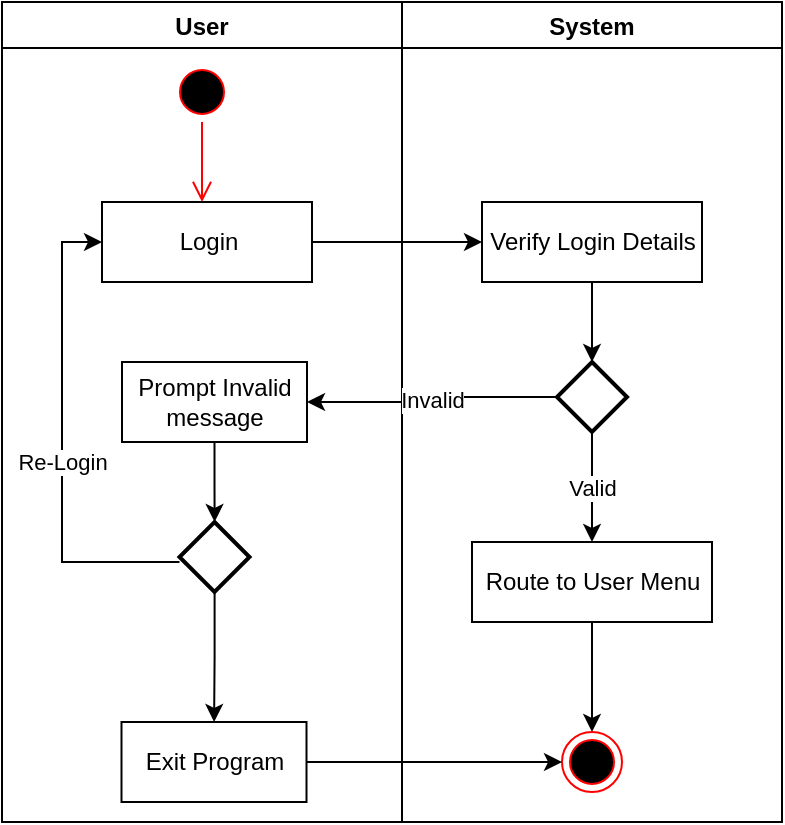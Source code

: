 <mxfile version="20.0.4" type="device" pages="5"><diagram name="Login Activity" id="74e2e168-ea6b-b213-b513-2b3c1d86103e"><mxGraphModel dx="1422" dy="762" grid="1" gridSize="10" guides="1" tooltips="1" connect="1" arrows="1" fold="1" page="1" pageScale="1" pageWidth="1100" pageHeight="850" background="none" math="0" shadow="0"><root><mxCell id="0"/><mxCell id="1" parent="0"/><mxCell id="GRaY6HUBMxZe_sRIHtCt-1" value="User" style="swimlane;" parent="1" vertex="1"><mxGeometry x="280" y="60" width="200" height="410" as="geometry"/></mxCell><mxCell id="GRaY6HUBMxZe_sRIHtCt-3" value="" style="ellipse;html=1;shape=startState;fillColor=#000000;strokeColor=#ff0000;" parent="GRaY6HUBMxZe_sRIHtCt-1" vertex="1"><mxGeometry x="85" y="30" width="30" height="30" as="geometry"/></mxCell><mxCell id="GRaY6HUBMxZe_sRIHtCt-4" value="" style="edgeStyle=orthogonalEdgeStyle;html=1;verticalAlign=bottom;endArrow=open;endSize=8;strokeColor=#ff0000;rounded=0;" parent="GRaY6HUBMxZe_sRIHtCt-1" source="GRaY6HUBMxZe_sRIHtCt-3" edge="1"><mxGeometry relative="1" as="geometry"><mxPoint x="100" y="100" as="targetPoint"/></mxGeometry></mxCell><mxCell id="GRaY6HUBMxZe_sRIHtCt-5" value="Login" style="html=1;" parent="GRaY6HUBMxZe_sRIHtCt-1" vertex="1"><mxGeometry x="50" y="100" width="105" height="40" as="geometry"/></mxCell><mxCell id="GE6D5xIwIgzrpZXQ7fF_-1" style="edgeStyle=orthogonalEdgeStyle;rounded=0;orthogonalLoop=1;jettySize=auto;html=1;" parent="GRaY6HUBMxZe_sRIHtCt-1" source="GRaY6HUBMxZe_sRIHtCt-12" target="GRaY6HUBMxZe_sRIHtCt-14" edge="1"><mxGeometry relative="1" as="geometry"/></mxCell><mxCell id="GRaY6HUBMxZe_sRIHtCt-12" value="Prompt Invalid &lt;br&gt;message" style="html=1;" parent="GRaY6HUBMxZe_sRIHtCt-1" vertex="1"><mxGeometry x="60" y="180" width="92.5" height="40" as="geometry"/></mxCell><mxCell id="GRaY6HUBMxZe_sRIHtCt-15" style="edgeStyle=orthogonalEdgeStyle;rounded=0;orthogonalLoop=1;jettySize=auto;html=1;entryX=0;entryY=0.5;entryDx=0;entryDy=0;" parent="GRaY6HUBMxZe_sRIHtCt-1" source="GRaY6HUBMxZe_sRIHtCt-14" target="GRaY6HUBMxZe_sRIHtCt-5" edge="1"><mxGeometry relative="1" as="geometry"><Array as="points"><mxPoint x="30" y="280"/><mxPoint x="30" y="120"/></Array></mxGeometry></mxCell><mxCell id="GRaY6HUBMxZe_sRIHtCt-16" value="Re-Login" style="edgeLabel;html=1;align=center;verticalAlign=middle;resizable=0;points=[];" parent="GRaY6HUBMxZe_sRIHtCt-15" vertex="1" connectable="0"><mxGeometry x="-0.087" relative="1" as="geometry"><mxPoint as="offset"/></mxGeometry></mxCell><mxCell id="GE6D5xIwIgzrpZXQ7fF_-4" value="" style="edgeStyle=orthogonalEdgeStyle;rounded=0;orthogonalLoop=1;jettySize=auto;html=1;" parent="GRaY6HUBMxZe_sRIHtCt-1" source="GRaY6HUBMxZe_sRIHtCt-14" target="GRaY6HUBMxZe_sRIHtCt-20" edge="1"><mxGeometry relative="1" as="geometry"/></mxCell><mxCell id="GRaY6HUBMxZe_sRIHtCt-14" value="" style="strokeWidth=2;html=1;shape=mxgraph.flowchart.decision;whiteSpace=wrap;" parent="GRaY6HUBMxZe_sRIHtCt-1" vertex="1"><mxGeometry x="88.75" y="260" width="35" height="35" as="geometry"/></mxCell><mxCell id="GRaY6HUBMxZe_sRIHtCt-20" value="Exit Program" style="html=1;" parent="GRaY6HUBMxZe_sRIHtCt-1" vertex="1"><mxGeometry x="59.75" y="360" width="92.5" height="40" as="geometry"/></mxCell><mxCell id="GRaY6HUBMxZe_sRIHtCt-2" value="System" style="swimlane;" parent="1" vertex="1"><mxGeometry x="480" y="60" width="190" height="410" as="geometry"/></mxCell><mxCell id="GRaY6HUBMxZe_sRIHtCt-10" value="" style="edgeStyle=orthogonalEdgeStyle;rounded=0;orthogonalLoop=1;jettySize=auto;html=1;" parent="GRaY6HUBMxZe_sRIHtCt-2" source="GRaY6HUBMxZe_sRIHtCt-6" target="GRaY6HUBMxZe_sRIHtCt-9" edge="1"><mxGeometry relative="1" as="geometry"/></mxCell><mxCell id="GRaY6HUBMxZe_sRIHtCt-6" value="Verify Login Details" style="html=1;" parent="GRaY6HUBMxZe_sRIHtCt-2" vertex="1"><mxGeometry x="40" y="100" width="110" height="40" as="geometry"/></mxCell><mxCell id="GRaY6HUBMxZe_sRIHtCt-18" style="edgeStyle=orthogonalEdgeStyle;rounded=0;orthogonalLoop=1;jettySize=auto;html=1;" parent="GRaY6HUBMxZe_sRIHtCt-2" source="GRaY6HUBMxZe_sRIHtCt-8" target="GRaY6HUBMxZe_sRIHtCt-17" edge="1"><mxGeometry relative="1" as="geometry"/></mxCell><mxCell id="GRaY6HUBMxZe_sRIHtCt-8" value="Route to User Menu" style="html=1;" parent="GRaY6HUBMxZe_sRIHtCt-2" vertex="1"><mxGeometry x="35" y="270" width="120" height="40" as="geometry"/></mxCell><mxCell id="GRaY6HUBMxZe_sRIHtCt-11" value="Valid" style="edgeStyle=orthogonalEdgeStyle;rounded=0;orthogonalLoop=1;jettySize=auto;html=1;" parent="GRaY6HUBMxZe_sRIHtCt-2" source="GRaY6HUBMxZe_sRIHtCt-9" target="GRaY6HUBMxZe_sRIHtCt-8" edge="1"><mxGeometry relative="1" as="geometry"/></mxCell><mxCell id="GRaY6HUBMxZe_sRIHtCt-9" value="" style="strokeWidth=2;html=1;shape=mxgraph.flowchart.decision;whiteSpace=wrap;" parent="GRaY6HUBMxZe_sRIHtCt-2" vertex="1"><mxGeometry x="77.5" y="180" width="35" height="35" as="geometry"/></mxCell><mxCell id="GRaY6HUBMxZe_sRIHtCt-17" value="" style="ellipse;html=1;shape=endState;fillColor=#000000;strokeColor=#ff0000;" parent="GRaY6HUBMxZe_sRIHtCt-2" vertex="1"><mxGeometry x="80" y="365" width="30" height="30" as="geometry"/></mxCell><mxCell id="GRaY6HUBMxZe_sRIHtCt-7" style="edgeStyle=orthogonalEdgeStyle;rounded=0;orthogonalLoop=1;jettySize=auto;html=1;" parent="1" source="GRaY6HUBMxZe_sRIHtCt-5" target="GRaY6HUBMxZe_sRIHtCt-6" edge="1"><mxGeometry relative="1" as="geometry"/></mxCell><mxCell id="GRaY6HUBMxZe_sRIHtCt-13" value="Invalid" style="edgeStyle=orthogonalEdgeStyle;rounded=0;orthogonalLoop=1;jettySize=auto;html=1;entryX=1;entryY=0.5;entryDx=0;entryDy=0;" parent="1" source="GRaY6HUBMxZe_sRIHtCt-9" target="GRaY6HUBMxZe_sRIHtCt-12" edge="1"><mxGeometry relative="1" as="geometry"/></mxCell><mxCell id="GRaY6HUBMxZe_sRIHtCt-23" style="edgeStyle=orthogonalEdgeStyle;rounded=0;orthogonalLoop=1;jettySize=auto;html=1;" parent="1" source="GRaY6HUBMxZe_sRIHtCt-20" target="GRaY6HUBMxZe_sRIHtCt-17" edge="1"><mxGeometry relative="1" as="geometry"/></mxCell></root></mxGraphModel></diagram><diagram id="-DDZuRWWmtUjkzc4xVcR" name="Admin Activity"><mxGraphModel dx="1185" dy="635" grid="1" gridSize="10" guides="1" tooltips="1" connect="1" arrows="1" fold="1" page="1" pageScale="1" pageWidth="850" pageHeight="1100" math="0" shadow="0"><root><mxCell id="0"/><mxCell id="1" parent="0"/><mxCell id="B0sYA0jSsyzNa6vx2YsB-1" value="Admin" style="swimlane;" parent="1" vertex="1"><mxGeometry x="460" y="50" width="200" height="440" as="geometry"/></mxCell><mxCell id="B0sYA0jSsyzNa6vx2YsB-2" value="" style="ellipse;html=1;shape=startState;fillColor=#000000;strokeColor=#ff0000;" parent="B0sYA0jSsyzNa6vx2YsB-1" vertex="1"><mxGeometry x="85" y="30" width="30" height="30" as="geometry"/></mxCell><mxCell id="B0sYA0jSsyzNa6vx2YsB-3" value="" style="edgeStyle=orthogonalEdgeStyle;html=1;verticalAlign=bottom;endArrow=open;endSize=8;strokeColor=#ff0000;rounded=0;" parent="B0sYA0jSsyzNa6vx2YsB-1" source="B0sYA0jSsyzNa6vx2YsB-2" edge="1"><mxGeometry relative="1" as="geometry"><mxPoint x="100" y="100" as="targetPoint"/></mxGeometry></mxCell><mxCell id="B0sYA0jSsyzNa6vx2YsB-4" value="Delete User" style="html=1;" parent="B0sYA0jSsyzNa6vx2YsB-1" vertex="1"><mxGeometry x="50" y="100" width="105" height="40" as="geometry"/></mxCell><mxCell id="B0sYA0jSsyzNa6vx2YsB-6" value="Prompt Invalid &lt;br&gt;message" style="html=1;" parent="B0sYA0jSsyzNa6vx2YsB-1" vertex="1"><mxGeometry x="60" y="180" width="92.5" height="40" as="geometry"/></mxCell><mxCell id="Rpiw3LUZCjTvWMBrHKn6-1" value="Admin" style="swimlane;" parent="1" vertex="1"><mxGeometry x="50" y="50" width="200" height="410" as="geometry"/></mxCell><mxCell id="Rpiw3LUZCjTvWMBrHKn6-2" value="" style="ellipse;html=1;shape=startState;fillColor=#000000;strokeColor=#ff0000;" parent="Rpiw3LUZCjTvWMBrHKn6-1" vertex="1"><mxGeometry x="85" y="30" width="30" height="30" as="geometry"/></mxCell><mxCell id="Rpiw3LUZCjTvWMBrHKn6-3" value="" style="edgeStyle=orthogonalEdgeStyle;html=1;verticalAlign=bottom;endArrow=open;endSize=8;strokeColor=#ff0000;rounded=0;" parent="Rpiw3LUZCjTvWMBrHKn6-1" source="Rpiw3LUZCjTvWMBrHKn6-2" edge="1"><mxGeometry relative="1" as="geometry"><mxPoint x="100" y="100" as="targetPoint"/></mxGeometry></mxCell><mxCell id="Rpiw3LUZCjTvWMBrHKn6-4" value="Add User" style="html=1;" parent="Rpiw3LUZCjTvWMBrHKn6-1" vertex="1"><mxGeometry x="50" y="100" width="105" height="40" as="geometry"/></mxCell><mxCell id="HcX9p2BVGJCHBIBwJbbI-1" style="edgeStyle=orthogonalEdgeStyle;rounded=0;orthogonalLoop=1;jettySize=auto;html=1;entryX=0.5;entryY=0;entryDx=0;entryDy=0;" parent="Rpiw3LUZCjTvWMBrHKn6-1" source="Rpiw3LUZCjTvWMBrHKn6-5" target="Rpiw3LUZCjTvWMBrHKn6-11" edge="1"><mxGeometry relative="1" as="geometry"/></mxCell><mxCell id="Rpiw3LUZCjTvWMBrHKn6-5" value="Prompt Invalid &lt;br&gt;message" style="html=1;" parent="Rpiw3LUZCjTvWMBrHKn6-1" vertex="1"><mxGeometry x="60" y="180" width="92.5" height="40" as="geometry"/></mxCell><mxCell id="B0sYA0jSsyzNa6vx2YsB-64" value="" style="edgeStyle=orthogonalEdgeStyle;rounded=0;orthogonalLoop=1;jettySize=auto;html=1;" parent="Rpiw3LUZCjTvWMBrHKn6-1" source="Rpiw3LUZCjTvWMBrHKn6-11" target="Rpiw3LUZCjTvWMBrHKn6-19" edge="1"><mxGeometry relative="1" as="geometry"/></mxCell><mxCell id="Rpiw3LUZCjTvWMBrHKn6-11" value="Return menu" style="html=1;" parent="Rpiw3LUZCjTvWMBrHKn6-1" vertex="1"><mxGeometry x="60" y="280" width="92.5" height="40" as="geometry"/></mxCell><mxCell id="Rpiw3LUZCjTvWMBrHKn6-19" value="" style="ellipse;html=1;shape=endState;fillColor=#000000;strokeColor=#ff0000;" parent="Rpiw3LUZCjTvWMBrHKn6-1" vertex="1"><mxGeometry x="91.25" y="365" width="30" height="30" as="geometry"/></mxCell><mxCell id="Rpiw3LUZCjTvWMBrHKn6-12" value="System" style="swimlane;" parent="1" vertex="1"><mxGeometry x="250" y="50" width="190" height="410" as="geometry"/></mxCell><mxCell id="Rpiw3LUZCjTvWMBrHKn6-13" value="" style="edgeStyle=orthogonalEdgeStyle;rounded=0;orthogonalLoop=1;jettySize=auto;html=1;" parent="Rpiw3LUZCjTvWMBrHKn6-12" source="Rpiw3LUZCjTvWMBrHKn6-14" target="Rpiw3LUZCjTvWMBrHKn6-18" edge="1"><mxGeometry relative="1" as="geometry"/></mxCell><mxCell id="Rpiw3LUZCjTvWMBrHKn6-14" value="Verify User Details" style="html=1;" parent="Rpiw3LUZCjTvWMBrHKn6-12" vertex="1"><mxGeometry x="40" y="100" width="110" height="40" as="geometry"/></mxCell><mxCell id="Rpiw3LUZCjTvWMBrHKn6-16" value="Create New User" style="html=1;" parent="Rpiw3LUZCjTvWMBrHKn6-12" vertex="1"><mxGeometry x="35" y="270" width="120" height="40" as="geometry"/></mxCell><mxCell id="Rpiw3LUZCjTvWMBrHKn6-17" value="Valid" style="edgeStyle=orthogonalEdgeStyle;rounded=0;orthogonalLoop=1;jettySize=auto;html=1;" parent="Rpiw3LUZCjTvWMBrHKn6-12" source="Rpiw3LUZCjTvWMBrHKn6-18" target="Rpiw3LUZCjTvWMBrHKn6-16" edge="1"><mxGeometry relative="1" as="geometry"/></mxCell><mxCell id="Rpiw3LUZCjTvWMBrHKn6-18" value="" style="strokeWidth=2;html=1;shape=mxgraph.flowchart.decision;whiteSpace=wrap;" parent="Rpiw3LUZCjTvWMBrHKn6-12" vertex="1"><mxGeometry x="77.5" y="180" width="35" height="35" as="geometry"/></mxCell><mxCell id="Rpiw3LUZCjTvWMBrHKn6-20" style="edgeStyle=orthogonalEdgeStyle;rounded=0;orthogonalLoop=1;jettySize=auto;html=1;" parent="1" source="Rpiw3LUZCjTvWMBrHKn6-4" target="Rpiw3LUZCjTvWMBrHKn6-14" edge="1"><mxGeometry relative="1" as="geometry"/></mxCell><mxCell id="Rpiw3LUZCjTvWMBrHKn6-21" value="Invalid" style="edgeStyle=orthogonalEdgeStyle;rounded=0;orthogonalLoop=1;jettySize=auto;html=1;entryX=1;entryY=0.5;entryDx=0;entryDy=0;" parent="1" source="Rpiw3LUZCjTvWMBrHKn6-18" target="Rpiw3LUZCjTvWMBrHKn6-5" edge="1"><mxGeometry relative="1" as="geometry"/></mxCell><mxCell id="B0sYA0jSsyzNa6vx2YsB-8" value="System" style="swimlane;" parent="1" vertex="1"><mxGeometry x="660" y="50" width="190" height="440" as="geometry"/></mxCell><mxCell id="B0sYA0jSsyzNa6vx2YsB-9" value="" style="edgeStyle=orthogonalEdgeStyle;rounded=0;orthogonalLoop=1;jettySize=auto;html=1;" parent="B0sYA0jSsyzNa6vx2YsB-8" source="B0sYA0jSsyzNa6vx2YsB-10" target="B0sYA0jSsyzNa6vx2YsB-14" edge="1"><mxGeometry relative="1" as="geometry"/></mxCell><mxCell id="B0sYA0jSsyzNa6vx2YsB-10" value="Verify User Details" style="html=1;" parent="B0sYA0jSsyzNa6vx2YsB-8" vertex="1"><mxGeometry x="40" y="100" width="110" height="40" as="geometry"/></mxCell><mxCell id="qwSRUu4N8OO92xxvt_wA-6" style="edgeStyle=orthogonalEdgeStyle;rounded=0;orthogonalLoop=1;jettySize=auto;html=1;entryX=0.5;entryY=0;entryDx=0;entryDy=0;" edge="1" parent="B0sYA0jSsyzNa6vx2YsB-8" source="B0sYA0jSsyzNa6vx2YsB-12" target="B0sYA0jSsyzNa6vx2YsB-7"><mxGeometry relative="1" as="geometry"/></mxCell><mxCell id="B0sYA0jSsyzNa6vx2YsB-12" value="Delete User" style="html=1;" parent="B0sYA0jSsyzNa6vx2YsB-8" vertex="1"><mxGeometry x="35" y="270" width="120" height="40" as="geometry"/></mxCell><mxCell id="B0sYA0jSsyzNa6vx2YsB-13" value="Valid" style="edgeStyle=orthogonalEdgeStyle;rounded=0;orthogonalLoop=1;jettySize=auto;html=1;" parent="B0sYA0jSsyzNa6vx2YsB-8" source="B0sYA0jSsyzNa6vx2YsB-14" target="B0sYA0jSsyzNa6vx2YsB-12" edge="1"><mxGeometry relative="1" as="geometry"/></mxCell><mxCell id="B0sYA0jSsyzNa6vx2YsB-14" value="" style="strokeWidth=2;html=1;shape=mxgraph.flowchart.decision;whiteSpace=wrap;" parent="B0sYA0jSsyzNa6vx2YsB-8" vertex="1"><mxGeometry x="77.5" y="180" width="35" height="35" as="geometry"/></mxCell><mxCell id="B0sYA0jSsyzNa6vx2YsB-7" value="Return menu" style="html=1;" parent="B0sYA0jSsyzNa6vx2YsB-8" vertex="1"><mxGeometry x="49.25" y="339" width="92.5" height="40" as="geometry"/></mxCell><mxCell id="B0sYA0jSsyzNa6vx2YsB-15" value="" style="ellipse;html=1;shape=endState;fillColor=#000000;strokeColor=#ff0000;" parent="B0sYA0jSsyzNa6vx2YsB-8" vertex="1"><mxGeometry x="80.5" y="403" width="30" height="30" as="geometry"/></mxCell><mxCell id="qwSRUu4N8OO92xxvt_wA-2" value="" style="edgeStyle=orthogonalEdgeStyle;rounded=0;orthogonalLoop=1;jettySize=auto;html=1;" edge="1" parent="B0sYA0jSsyzNa6vx2YsB-8" source="B0sYA0jSsyzNa6vx2YsB-7" target="B0sYA0jSsyzNa6vx2YsB-15"><mxGeometry relative="1" as="geometry"/></mxCell><mxCell id="B0sYA0jSsyzNa6vx2YsB-16" style="edgeStyle=orthogonalEdgeStyle;rounded=0;orthogonalLoop=1;jettySize=auto;html=1;" parent="1" source="B0sYA0jSsyzNa6vx2YsB-4" target="B0sYA0jSsyzNa6vx2YsB-10" edge="1"><mxGeometry relative="1" as="geometry"/></mxCell><mxCell id="B0sYA0jSsyzNa6vx2YsB-17" value="Invalid" style="edgeStyle=orthogonalEdgeStyle;rounded=0;orthogonalLoop=1;jettySize=auto;html=1;entryX=1;entryY=0.5;entryDx=0;entryDy=0;" parent="1" source="B0sYA0jSsyzNa6vx2YsB-14" target="B0sYA0jSsyzNa6vx2YsB-6" edge="1"><mxGeometry relative="1" as="geometry"/></mxCell><mxCell id="B0sYA0jSsyzNa6vx2YsB-19" value="Admin" style="swimlane;" parent="1" vertex="1"><mxGeometry x="50" y="527" width="200" height="320" as="geometry"/></mxCell><mxCell id="B0sYA0jSsyzNa6vx2YsB-20" value="" style="ellipse;html=1;shape=startState;fillColor=#000000;strokeColor=#ff0000;" parent="B0sYA0jSsyzNa6vx2YsB-19" vertex="1"><mxGeometry x="85" y="30" width="30" height="30" as="geometry"/></mxCell><mxCell id="B0sYA0jSsyzNa6vx2YsB-21" value="" style="edgeStyle=orthogonalEdgeStyle;html=1;verticalAlign=bottom;endArrow=open;endSize=8;strokeColor=#ff0000;rounded=0;" parent="B0sYA0jSsyzNa6vx2YsB-19" source="B0sYA0jSsyzNa6vx2YsB-20" edge="1"><mxGeometry relative="1" as="geometry"><mxPoint x="100" y="100" as="targetPoint"/></mxGeometry></mxCell><mxCell id="B0sYA0jSsyzNa6vx2YsB-22" value="View User" style="html=1;" parent="B0sYA0jSsyzNa6vx2YsB-19" vertex="1"><mxGeometry x="50" y="100" width="105" height="40" as="geometry"/></mxCell><mxCell id="B0sYA0jSsyzNa6vx2YsB-25" value="Return menu" style="html=1;" parent="B0sYA0jSsyzNa6vx2YsB-19" vertex="1"><mxGeometry x="56.25" y="180" width="92.5" height="40" as="geometry"/></mxCell><mxCell id="B0sYA0jSsyzNa6vx2YsB-33" value="" style="ellipse;html=1;shape=endState;fillColor=#000000;strokeColor=#ff0000;" parent="B0sYA0jSsyzNa6vx2YsB-19" vertex="1"><mxGeometry x="85" y="280" width="30" height="30" as="geometry"/></mxCell><mxCell id="B0sYA0jSsyzNa6vx2YsB-36" style="edgeStyle=orthogonalEdgeStyle;rounded=0;orthogonalLoop=1;jettySize=auto;html=1;" parent="B0sYA0jSsyzNa6vx2YsB-19" source="B0sYA0jSsyzNa6vx2YsB-25" target="B0sYA0jSsyzNa6vx2YsB-33" edge="1"><mxGeometry relative="1" as="geometry"><Array as="points"><mxPoint x="103" y="280"/><mxPoint x="103" y="280"/></Array></mxGeometry></mxCell><mxCell id="B0sYA0jSsyzNa6vx2YsB-26" value="System" style="swimlane;" parent="1" vertex="1"><mxGeometry x="250" y="527" width="190" height="320" as="geometry"/></mxCell><mxCell id="B0sYA0jSsyzNa6vx2YsB-28" value="Show All&lt;br&gt;User Data" style="html=1;" parent="B0sYA0jSsyzNa6vx2YsB-26" vertex="1"><mxGeometry x="40" y="100" width="110" height="40" as="geometry"/></mxCell><mxCell id="B0sYA0jSsyzNa6vx2YsB-34" style="edgeStyle=orthogonalEdgeStyle;rounded=0;orthogonalLoop=1;jettySize=auto;html=1;" parent="1" source="B0sYA0jSsyzNa6vx2YsB-22" target="B0sYA0jSsyzNa6vx2YsB-28" edge="1"><mxGeometry relative="1" as="geometry"/></mxCell><mxCell id="B0sYA0jSsyzNa6vx2YsB-38" style="edgeStyle=orthogonalEdgeStyle;rounded=0;orthogonalLoop=1;jettySize=auto;html=1;entryX=1;entryY=0.5;entryDx=0;entryDy=0;" parent="1" source="B0sYA0jSsyzNa6vx2YsB-28" edge="1"><mxGeometry relative="1" as="geometry"><mxPoint x="202.5" y="727" as="targetPoint"/><Array as="points"><mxPoint x="340" y="727"/></Array></mxGeometry></mxCell><mxCell id="B0sYA0jSsyzNa6vx2YsB-39" value="Admin" style="swimlane;" parent="1" vertex="1"><mxGeometry x="460" y="527" width="200" height="410" as="geometry"/></mxCell><mxCell id="B0sYA0jSsyzNa6vx2YsB-40" value="" style="ellipse;html=1;shape=startState;fillColor=#000000;strokeColor=#ff0000;" parent="B0sYA0jSsyzNa6vx2YsB-39" vertex="1"><mxGeometry x="85" y="30" width="30" height="30" as="geometry"/></mxCell><mxCell id="B0sYA0jSsyzNa6vx2YsB-41" value="" style="edgeStyle=orthogonalEdgeStyle;html=1;verticalAlign=bottom;endArrow=open;endSize=8;strokeColor=#ff0000;rounded=0;" parent="B0sYA0jSsyzNa6vx2YsB-39" source="B0sYA0jSsyzNa6vx2YsB-40" edge="1"><mxGeometry relative="1" as="geometry"><mxPoint x="100" y="100" as="targetPoint"/></mxGeometry></mxCell><mxCell id="B0sYA0jSsyzNa6vx2YsB-42" value="Search User" style="html=1;" parent="B0sYA0jSsyzNa6vx2YsB-39" vertex="1"><mxGeometry x="50" y="100" width="105" height="40" as="geometry"/></mxCell><mxCell id="B0sYA0jSsyzNa6vx2YsB-43" style="edgeStyle=orthogonalEdgeStyle;rounded=0;orthogonalLoop=1;jettySize=auto;html=1;entryX=0.5;entryY=0;entryDx=0;entryDy=0;" parent="B0sYA0jSsyzNa6vx2YsB-39" source="B0sYA0jSsyzNa6vx2YsB-44" target="B0sYA0jSsyzNa6vx2YsB-45" edge="1"><mxGeometry relative="1" as="geometry"/></mxCell><mxCell id="B0sYA0jSsyzNa6vx2YsB-44" value="Prompt Invalid &lt;br&gt;message" style="html=1;" parent="B0sYA0jSsyzNa6vx2YsB-39" vertex="1"><mxGeometry x="60" y="180" width="92.5" height="40" as="geometry"/></mxCell><mxCell id="B0sYA0jSsyzNa6vx2YsB-58" style="edgeStyle=orthogonalEdgeStyle;rounded=0;orthogonalLoop=1;jettySize=auto;html=1;" parent="B0sYA0jSsyzNa6vx2YsB-39" source="B0sYA0jSsyzNa6vx2YsB-45" target="B0sYA0jSsyzNa6vx2YsB-53" edge="1"><mxGeometry relative="1" as="geometry"/></mxCell><mxCell id="B0sYA0jSsyzNa6vx2YsB-45" value="Return menu" style="html=1;" parent="B0sYA0jSsyzNa6vx2YsB-39" vertex="1"><mxGeometry x="60" y="280" width="92.5" height="40" as="geometry"/></mxCell><mxCell id="B0sYA0jSsyzNa6vx2YsB-53" value="" style="ellipse;html=1;shape=endState;fillColor=#000000;strokeColor=#ff0000;" parent="B0sYA0jSsyzNa6vx2YsB-39" vertex="1"><mxGeometry x="91.25" y="365" width="30" height="30" as="geometry"/></mxCell><mxCell id="B0sYA0jSsyzNa6vx2YsB-46" value="System" style="swimlane;" parent="1" vertex="1"><mxGeometry x="660" y="527" width="190" height="410" as="geometry"/></mxCell><mxCell id="B0sYA0jSsyzNa6vx2YsB-47" value="" style="edgeStyle=orthogonalEdgeStyle;rounded=0;orthogonalLoop=1;jettySize=auto;html=1;" parent="B0sYA0jSsyzNa6vx2YsB-46" source="B0sYA0jSsyzNa6vx2YsB-48" target="B0sYA0jSsyzNa6vx2YsB-52" edge="1"><mxGeometry relative="1" as="geometry"/></mxCell><mxCell id="B0sYA0jSsyzNa6vx2YsB-48" value="Verify User Details" style="html=1;" parent="B0sYA0jSsyzNa6vx2YsB-46" vertex="1"><mxGeometry x="40" y="100" width="110" height="40" as="geometry"/></mxCell><mxCell id="B0sYA0jSsyzNa6vx2YsB-50" value="Show User Data" style="html=1;" parent="B0sYA0jSsyzNa6vx2YsB-46" vertex="1"><mxGeometry x="35" y="279" width="120" height="40" as="geometry"/></mxCell><mxCell id="B0sYA0jSsyzNa6vx2YsB-51" value="Valid" style="edgeStyle=orthogonalEdgeStyle;rounded=0;orthogonalLoop=1;jettySize=auto;html=1;" parent="B0sYA0jSsyzNa6vx2YsB-46" source="B0sYA0jSsyzNa6vx2YsB-52" target="B0sYA0jSsyzNa6vx2YsB-50" edge="1"><mxGeometry relative="1" as="geometry"/></mxCell><mxCell id="B0sYA0jSsyzNa6vx2YsB-52" value="" style="strokeWidth=2;html=1;shape=mxgraph.flowchart.decision;whiteSpace=wrap;" parent="B0sYA0jSsyzNa6vx2YsB-46" vertex="1"><mxGeometry x="77.5" y="180" width="35" height="35" as="geometry"/></mxCell><mxCell id="B0sYA0jSsyzNa6vx2YsB-54" style="edgeStyle=orthogonalEdgeStyle;rounded=0;orthogonalLoop=1;jettySize=auto;html=1;" parent="1" source="B0sYA0jSsyzNa6vx2YsB-42" target="B0sYA0jSsyzNa6vx2YsB-48" edge="1"><mxGeometry relative="1" as="geometry"/></mxCell><mxCell id="B0sYA0jSsyzNa6vx2YsB-55" value="Invalid" style="edgeStyle=orthogonalEdgeStyle;rounded=0;orthogonalLoop=1;jettySize=auto;html=1;entryX=1;entryY=0.5;entryDx=0;entryDy=0;" parent="1" source="B0sYA0jSsyzNa6vx2YsB-52" target="B0sYA0jSsyzNa6vx2YsB-44" edge="1"><mxGeometry relative="1" as="geometry"/></mxCell><mxCell id="B0sYA0jSsyzNa6vx2YsB-57" style="edgeStyle=orthogonalEdgeStyle;rounded=0;orthogonalLoop=1;jettySize=auto;html=1;entryX=1;entryY=0.5;entryDx=0;entryDy=0;" parent="1" source="B0sYA0jSsyzNa6vx2YsB-50" target="B0sYA0jSsyzNa6vx2YsB-45" edge="1"><mxGeometry relative="1" as="geometry"/></mxCell><mxCell id="B0sYA0jSsyzNa6vx2YsB-63" value="" style="edgeStyle=orthogonalEdgeStyle;rounded=0;orthogonalLoop=1;jettySize=auto;html=1;" parent="1" source="Rpiw3LUZCjTvWMBrHKn6-16" target="Rpiw3LUZCjTvWMBrHKn6-11" edge="1"><mxGeometry relative="1" as="geometry"/></mxCell><mxCell id="qwSRUu4N8OO92xxvt_wA-4" style="edgeStyle=orthogonalEdgeStyle;rounded=0;orthogonalLoop=1;jettySize=auto;html=1;entryX=0;entryY=0.5;entryDx=0;entryDy=0;" edge="1" parent="1" source="B0sYA0jSsyzNa6vx2YsB-6" target="B0sYA0jSsyzNa6vx2YsB-7"><mxGeometry relative="1" as="geometry"><Array as="points"><mxPoint x="560" y="409"/></Array></mxGeometry></mxCell></root></mxGraphModel></diagram><diagram id="UAzxRgIvuVPT9yvvrx5a" name="Class Diagram"><mxGraphModel dx="1422" dy="762" grid="1" gridSize="10" guides="1" tooltips="1" connect="1" arrows="1" fold="1" page="1" pageScale="1" pageWidth="850" pageHeight="1100" math="0" shadow="0"><root><mxCell id="0"/><mxCell id="1" parent="0"/><mxCell id="C-09noqqrjwLWwh0NPy7-1" value="MainMenu" style="swimlane;fontStyle=1;align=center;verticalAlign=top;childLayout=stackLayout;horizontal=1;startSize=26;horizontalStack=0;resizeParent=1;resizeParentMax=0;resizeLast=0;collapsible=1;marginBottom=0;" vertex="1" parent="1"><mxGeometry x="80" y="50" width="190" height="320" as="geometry"/></mxCell><mxCell id="C-09noqqrjwLWwh0NPy7-5" value="- password: string" style="text;strokeColor=none;fillColor=none;align=left;verticalAlign=top;spacingLeft=4;spacingRight=4;overflow=hidden;rotatable=0;points=[[0,0.5],[1,0.5]];portConstraint=eastwest;" vertex="1" parent="C-09noqqrjwLWwh0NPy7-1"><mxGeometry y="26" width="190" height="26" as="geometry"/></mxCell><mxCell id="C-09noqqrjwLWwh0NPy7-6" value="- isExit: boolean" style="text;strokeColor=none;fillColor=none;align=left;verticalAlign=top;spacingLeft=4;spacingRight=4;overflow=hidden;rotatable=0;points=[[0,0.5],[1,0.5]];portConstraint=eastwest;" vertex="1" parent="C-09noqqrjwLWwh0NPy7-1"><mxGeometry y="52" width="190" height="26" as="geometry"/></mxCell><mxCell id="C-09noqqrjwLWwh0NPy7-7" value="- permission: integer" style="text;strokeColor=none;fillColor=none;align=left;verticalAlign=top;spacingLeft=4;spacingRight=4;overflow=hidden;rotatable=0;points=[[0,0.5],[1,0.5]];portConstraint=eastwest;" vertex="1" parent="C-09noqqrjwLWwh0NPy7-1"><mxGeometry y="78" width="190" height="26" as="geometry"/></mxCell><mxCell id="C-09noqqrjwLWwh0NPy7-2" value="- username: username" style="text;strokeColor=none;fillColor=none;align=left;verticalAlign=top;spacingLeft=4;spacingRight=4;overflow=hidden;rotatable=0;points=[[0,0.5],[1,0.5]];portConstraint=eastwest;" vertex="1" parent="C-09noqqrjwLWwh0NPy7-1"><mxGeometry y="104" width="190" height="26" as="geometry"/></mxCell><mxCell id="C-09noqqrjwLWwh0NPy7-3" value="" style="line;strokeWidth=1;fillColor=none;align=left;verticalAlign=middle;spacingTop=-1;spacingLeft=3;spacingRight=3;rotatable=0;labelPosition=right;points=[];portConstraint=eastwest;" vertex="1" parent="C-09noqqrjwLWwh0NPy7-1"><mxGeometry y="130" width="190" height="8" as="geometry"/></mxCell><mxCell id="C-09noqqrjwLWwh0NPy7-9" value="+ getIsExit(): boolean" style="text;strokeColor=none;fillColor=none;align=left;verticalAlign=top;spacingLeft=4;spacingRight=4;overflow=hidden;rotatable=0;points=[[0,0.5],[1,0.5]];portConstraint=eastwest;" vertex="1" parent="C-09noqqrjwLWwh0NPy7-1"><mxGeometry y="138" width="190" height="26" as="geometry"/></mxCell><mxCell id="C-09noqqrjwLWwh0NPy7-11" value="+ setIsExit(boolean): void" style="text;strokeColor=none;fillColor=none;align=left;verticalAlign=top;spacingLeft=4;spacingRight=4;overflow=hidden;rotatable=0;points=[[0,0.5],[1,0.5]];portConstraint=eastwest;" vertex="1" parent="C-09noqqrjwLWwh0NPy7-1"><mxGeometry y="164" width="190" height="26" as="geometry"/></mxCell><mxCell id="C-09noqqrjwLWwh0NPy7-13" value="+ getPermission(): integer" style="text;strokeColor=none;fillColor=none;align=left;verticalAlign=top;spacingLeft=4;spacingRight=4;overflow=hidden;rotatable=0;points=[[0,0.5],[1,0.5]];portConstraint=eastwest;" vertex="1" parent="C-09noqqrjwLWwh0NPy7-1"><mxGeometry y="190" width="190" height="26" as="geometry"/></mxCell><mxCell id="C-09noqqrjwLWwh0NPy7-8" value="+ setPermission(integer): void" style="text;strokeColor=none;fillColor=none;align=left;verticalAlign=top;spacingLeft=4;spacingRight=4;overflow=hidden;rotatable=0;points=[[0,0.5],[1,0.5]];portConstraint=eastwest;" vertex="1" parent="C-09noqqrjwLWwh0NPy7-1"><mxGeometry y="216" width="190" height="26" as="geometry"/></mxCell><mxCell id="C-09noqqrjwLWwh0NPy7-10" value="+ method(type): type" style="text;strokeColor=none;fillColor=none;align=left;verticalAlign=top;spacingLeft=4;spacingRight=4;overflow=hidden;rotatable=0;points=[[0,0.5],[1,0.5]];portConstraint=eastwest;" vertex="1" parent="C-09noqqrjwLWwh0NPy7-1"><mxGeometry y="242" width="190" height="26" as="geometry"/></mxCell><mxCell id="C-09noqqrjwLWwh0NPy7-12" value="+ method(type): type" style="text;strokeColor=none;fillColor=none;align=left;verticalAlign=top;spacingLeft=4;spacingRight=4;overflow=hidden;rotatable=0;points=[[0,0.5],[1,0.5]];portConstraint=eastwest;" vertex="1" parent="C-09noqqrjwLWwh0NPy7-1"><mxGeometry y="268" width="190" height="26" as="geometry"/></mxCell><mxCell id="C-09noqqrjwLWwh0NPy7-4" value="+ method(type): type" style="text;strokeColor=none;fillColor=none;align=left;verticalAlign=top;spacingLeft=4;spacingRight=4;overflow=hidden;rotatable=0;points=[[0,0.5],[1,0.5]];portConstraint=eastwest;" vertex="1" parent="C-09noqqrjwLWwh0NPy7-1"><mxGeometry y="294" width="190" height="26" as="geometry"/></mxCell></root></mxGraphModel></diagram><diagram id="jYYY8-TPP1gNWQf0naL_" name="System Flow"><mxGraphModel dx="1422" dy="762" grid="1" gridSize="10" guides="1" tooltips="1" connect="1" arrows="1" fold="1" page="1" pageScale="1" pageWidth="850" pageHeight="1100" math="0" shadow="0"><root><mxCell id="0"/><mxCell id="1" parent="0"/><mxCell id="fsIr5pd-HY4BCFimEL2u-6" value="Interact" style="edgeStyle=orthogonalEdgeStyle;rounded=0;orthogonalLoop=1;jettySize=auto;html=1;" edge="1" parent="1" source="fsIr5pd-HY4BCFimEL2u-1"><mxGeometry relative="1" as="geometry"><mxPoint x="190" y="429" as="targetPoint"/></mxGeometry></mxCell><mxCell id="fsIr5pd-HY4BCFimEL2u-1" value="User" style="shape=umlActor;verticalLabelPosition=bottom;verticalAlign=top;html=1;" vertex="1" parent="1"><mxGeometry x="60" y="399" width="30" height="60" as="geometry"/></mxCell><mxCell id="fsIr5pd-HY4BCFimEL2u-3" value="ONLINE SHOPPING &lt;br&gt;MANAGEMENT SYSTEM" style="sketch=0;points=[[0,0,0],[0.25,0,0],[0.5,0,0],[0.75,0,0],[1,0,0],[0,1,0],[0.25,1,0],[0.5,1,0],[0.75,1,0],[1,1,0],[0,0.25,0],[0,0.5,0],[0,0.75,0],[1,0.25,0],[1,0.5,0],[1,0.75,0]];outlineConnect=0;fontColor=#232F3E;gradientColor=#4D72F3;gradientDirection=north;fillColor=#3334B9;strokeColor=#ffffff;dashed=0;verticalLabelPosition=bottom;verticalAlign=top;align=center;html=1;fontSize=12;fontStyle=0;aspect=fixed;shape=mxgraph.aws4.resourceIcon;resIcon=mxgraph.aws4.command_line_interface;" vertex="1" parent="1"><mxGeometry x="246" y="390" width="78" height="78" as="geometry"/></mxCell><mxCell id="fsIr5pd-HY4BCFimEL2u-4" value="User.txt" style="whiteSpace=wrap;html=1;shape=mxgraph.basic.document" vertex="1" parent="1"><mxGeometry x="530" y="334.5" width="100" height="69" as="geometry"/></mxCell><mxCell id="fsIr5pd-HY4BCFimEL2u-14" value="Insert / Update" style="edgeStyle=orthogonalEdgeStyle;rounded=0;orthogonalLoop=1;jettySize=auto;html=1;entryX=0;entryY=0.5;entryDx=0;entryDy=0;" edge="1" parent="1" source="fsIr5pd-HY4BCFimEL2u-7" target="fsIr5pd-HY4BCFimEL2u-8"><mxGeometry relative="1" as="geometry"/></mxCell><mxCell id="fsIr5pd-HY4BCFimEL2u-16" value="Return" style="edgeStyle=orthogonalEdgeStyle;rounded=0;orthogonalLoop=1;jettySize=auto;html=1;" edge="1" parent="1" source="fsIr5pd-HY4BCFimEL2u-7"><mxGeometry relative="1" as="geometry"><mxPoint x="100" y="450" as="targetPoint"/><Array as="points"><mxPoint x="170" y="450"/><mxPoint x="170" y="450"/></Array></mxGeometry></mxCell><mxCell id="fsIr5pd-HY4BCFimEL2u-7" value="C++ Console application" style="swimlane;" vertex="1" parent="1"><mxGeometry x="190" y="340" width="180" height="200" as="geometry"/></mxCell><mxCell id="fsIr5pd-HY4BCFimEL2u-15" value="Return" style="edgeStyle=orthogonalEdgeStyle;rounded=0;orthogonalLoop=1;jettySize=auto;html=1;entryX=1;entryY=0.75;entryDx=0;entryDy=0;" edge="1" parent="1" source="fsIr5pd-HY4BCFimEL2u-8" target="fsIr5pd-HY4BCFimEL2u-7"><mxGeometry relative="1" as="geometry"><Array as="points"><mxPoint x="520" y="490"/><mxPoint x="520" y="490"/></Array></mxGeometry></mxCell><mxCell id="fsIr5pd-HY4BCFimEL2u-8" value="Data Storage" style="swimlane;" vertex="1" parent="1"><mxGeometry x="510" y="280" width="260" height="320" as="geometry"/></mxCell><mxCell id="fsIr5pd-HY4BCFimEL2u-9" value="Order.txt" style="whiteSpace=wrap;html=1;shape=mxgraph.basic.document" vertex="1" parent="fsIr5pd-HY4BCFimEL2u-8"><mxGeometry x="20" y="140" width="100" height="69" as="geometry"/></mxCell><mxCell id="fsIr5pd-HY4BCFimEL2u-11" value="Cart.txt" style="whiteSpace=wrap;html=1;shape=mxgraph.basic.document" vertex="1" parent="fsIr5pd-HY4BCFimEL2u-8"><mxGeometry x="20" y="220" width="100" height="69" as="geometry"/></mxCell><mxCell id="fsIr5pd-HY4BCFimEL2u-10" value="Product.txt" style="whiteSpace=wrap;html=1;shape=mxgraph.basic.document" vertex="1" parent="1"><mxGeometry x="650" y="500" width="100" height="69" as="geometry"/></mxCell><mxCell id="fsIr5pd-HY4BCFimEL2u-12" value="OrderItem.txt" style="whiteSpace=wrap;html=1;shape=mxgraph.basic.document" vertex="1" parent="1"><mxGeometry x="650" y="335.5" width="100" height="69" as="geometry"/></mxCell><mxCell id="fsIr5pd-HY4BCFimEL2u-13" value="Bill-&amp;lt;userid&amp;gt;.txt" style="whiteSpace=wrap;html=1;shape=mxgraph.basic.document" vertex="1" parent="1"><mxGeometry x="650" y="420" width="100" height="69" as="geometry"/></mxCell></root></mxGraphModel></diagram><diagram id="TvMPAALPcoeZ2zAMMl_D" name="ERD"><mxGraphModel dx="1422" dy="762" grid="1" gridSize="10" guides="1" tooltips="1" connect="1" arrows="1" fold="1" page="1" pageScale="1" pageWidth="850" pageHeight="1100" math="0" shadow="0"><root><mxCell id="0"/><mxCell id="1" parent="0"/><mxCell id="Yd3u1phfT_wqmVUlnHqD-1" value="User" style="shape=table;startSize=30;container=1;collapsible=1;childLayout=tableLayout;fixedRows=1;rowLines=0;fontStyle=1;align=center;resizeLast=1;" vertex="1" parent="1"><mxGeometry x="540" y="140" width="180" height="250" as="geometry"/></mxCell><mxCell id="Yd3u1phfT_wqmVUlnHqD-2" value="" style="shape=tableRow;horizontal=0;startSize=0;swimlaneHead=0;swimlaneBody=0;fillColor=none;collapsible=0;dropTarget=0;points=[[0,0.5],[1,0.5]];portConstraint=eastwest;top=0;left=0;right=0;bottom=1;" vertex="1" parent="Yd3u1phfT_wqmVUlnHqD-1"><mxGeometry y="30" width="180" height="30" as="geometry"/></mxCell><mxCell id="Yd3u1phfT_wqmVUlnHqD-3" value="PK" style="shape=partialRectangle;connectable=0;fillColor=none;top=0;left=0;bottom=0;right=0;fontStyle=1;overflow=hidden;" vertex="1" parent="Yd3u1phfT_wqmVUlnHqD-2"><mxGeometry width="30" height="30" as="geometry"><mxRectangle width="30" height="30" as="alternateBounds"/></mxGeometry></mxCell><mxCell id="Yd3u1phfT_wqmVUlnHqD-4" value="Id" style="shape=partialRectangle;connectable=0;fillColor=none;top=0;left=0;bottom=0;right=0;align=left;spacingLeft=6;fontStyle=5;overflow=hidden;" vertex="1" parent="Yd3u1phfT_wqmVUlnHqD-2"><mxGeometry x="30" width="150" height="30" as="geometry"><mxRectangle width="150" height="30" as="alternateBounds"/></mxGeometry></mxCell><mxCell id="Yd3u1phfT_wqmVUlnHqD-5" value="" style="shape=tableRow;horizontal=0;startSize=0;swimlaneHead=0;swimlaneBody=0;fillColor=none;collapsible=0;dropTarget=0;points=[[0,0.5],[1,0.5]];portConstraint=eastwest;top=0;left=0;right=0;bottom=0;" vertex="1" parent="Yd3u1phfT_wqmVUlnHqD-1"><mxGeometry y="60" width="180" height="30" as="geometry"/></mxCell><mxCell id="Yd3u1phfT_wqmVUlnHqD-6" value="FK" style="shape=partialRectangle;connectable=0;fillColor=none;top=0;left=0;bottom=0;right=0;fontStyle=0;overflow=hidden;" vertex="1" parent="Yd3u1phfT_wqmVUlnHqD-5"><mxGeometry width="30" height="30" as="geometry"><mxRectangle width="30" height="30" as="alternateBounds"/></mxGeometry></mxCell><mxCell id="Yd3u1phfT_wqmVUlnHqD-7" value="RoleId" style="shape=partialRectangle;connectable=0;fillColor=none;top=0;left=0;bottom=0;right=0;align=left;spacingLeft=6;fontStyle=0;overflow=hidden;" vertex="1" parent="Yd3u1phfT_wqmVUlnHqD-5"><mxGeometry x="30" width="150" height="30" as="geometry"><mxRectangle width="150" height="30" as="alternateBounds"/></mxGeometry></mxCell><mxCell id="Yd3u1phfT_wqmVUlnHqD-8" value="" style="shape=tableRow;horizontal=0;startSize=0;swimlaneHead=0;swimlaneBody=0;fillColor=none;collapsible=0;dropTarget=0;points=[[0,0.5],[1,0.5]];portConstraint=eastwest;top=0;left=0;right=0;bottom=0;" vertex="1" parent="Yd3u1phfT_wqmVUlnHqD-1"><mxGeometry y="90" width="180" height="30" as="geometry"/></mxCell><mxCell id="Yd3u1phfT_wqmVUlnHqD-9" value="FK" style="shape=partialRectangle;connectable=0;fillColor=none;top=0;left=0;bottom=0;right=0;fontStyle=0;overflow=hidden;" vertex="1" parent="Yd3u1phfT_wqmVUlnHqD-8"><mxGeometry width="30" height="30" as="geometry"><mxRectangle width="30" height="30" as="alternateBounds"/></mxGeometry></mxCell><mxCell id="Yd3u1phfT_wqmVUlnHqD-10" value="CustomerId" style="shape=partialRectangle;connectable=0;fillColor=none;top=0;left=0;bottom=0;right=0;align=left;spacingLeft=6;fontStyle=0;overflow=hidden;" vertex="1" parent="Yd3u1phfT_wqmVUlnHqD-8"><mxGeometry x="30" width="150" height="30" as="geometry"><mxRectangle width="150" height="30" as="alternateBounds"/></mxGeometry></mxCell><mxCell id="Yd3u1phfT_wqmVUlnHqD-11" value="" style="shape=tableRow;horizontal=0;startSize=0;swimlaneHead=0;swimlaneBody=0;fillColor=none;collapsible=0;dropTarget=0;points=[[0,0.5],[1,0.5]];portConstraint=eastwest;top=0;left=0;right=0;bottom=0;" vertex="1" parent="Yd3u1phfT_wqmVUlnHqD-1"><mxGeometry y="120" width="180" height="30" as="geometry"/></mxCell><mxCell id="Yd3u1phfT_wqmVUlnHqD-12" value="" style="shape=partialRectangle;connectable=0;fillColor=none;top=0;left=0;bottom=0;right=0;editable=1;overflow=hidden;" vertex="1" parent="Yd3u1phfT_wqmVUlnHqD-11"><mxGeometry width="30" height="30" as="geometry"><mxRectangle width="30" height="30" as="alternateBounds"/></mxGeometry></mxCell><mxCell id="Yd3u1phfT_wqmVUlnHqD-13" value="UserName" style="shape=partialRectangle;connectable=0;fillColor=none;top=0;left=0;bottom=0;right=0;align=left;spacingLeft=6;overflow=hidden;" vertex="1" parent="Yd3u1phfT_wqmVUlnHqD-11"><mxGeometry x="30" width="150" height="30" as="geometry"><mxRectangle width="150" height="30" as="alternateBounds"/></mxGeometry></mxCell><mxCell id="Yd3u1phfT_wqmVUlnHqD-14" value="" style="shape=tableRow;horizontal=0;startSize=0;swimlaneHead=0;swimlaneBody=0;fillColor=none;collapsible=0;dropTarget=0;points=[[0,0.5],[1,0.5]];portConstraint=eastwest;top=0;left=0;right=0;bottom=0;" vertex="1" parent="Yd3u1phfT_wqmVUlnHqD-1"><mxGeometry y="150" width="180" height="30" as="geometry"/></mxCell><mxCell id="Yd3u1phfT_wqmVUlnHqD-15" value="" style="shape=partialRectangle;connectable=0;fillColor=none;top=0;left=0;bottom=0;right=0;editable=1;overflow=hidden;" vertex="1" parent="Yd3u1phfT_wqmVUlnHqD-14"><mxGeometry width="30" height="30" as="geometry"><mxRectangle width="30" height="30" as="alternateBounds"/></mxGeometry></mxCell><mxCell id="Yd3u1phfT_wqmVUlnHqD-16" value="UserPassword" style="shape=partialRectangle;connectable=0;fillColor=none;top=0;left=0;bottom=0;right=0;align=left;spacingLeft=6;overflow=hidden;" vertex="1" parent="Yd3u1phfT_wqmVUlnHqD-14"><mxGeometry x="30" width="150" height="30" as="geometry"><mxRectangle width="150" height="30" as="alternateBounds"/></mxGeometry></mxCell><mxCell id="Yd3u1phfT_wqmVUlnHqD-17" value="" style="shape=tableRow;horizontal=0;startSize=0;swimlaneHead=0;swimlaneBody=0;fillColor=none;collapsible=0;dropTarget=0;points=[[0,0.5],[1,0.5]];portConstraint=eastwest;top=0;left=0;right=0;bottom=0;" vertex="1" parent="Yd3u1phfT_wqmVUlnHqD-1"><mxGeometry y="180" width="180" height="30" as="geometry"/></mxCell><mxCell id="Yd3u1phfT_wqmVUlnHqD-18" value="" style="shape=partialRectangle;connectable=0;fillColor=none;top=0;left=0;bottom=0;right=0;editable=1;overflow=hidden;" vertex="1" parent="Yd3u1phfT_wqmVUlnHqD-17"><mxGeometry width="30" height="30" as="geometry"><mxRectangle width="30" height="30" as="alternateBounds"/></mxGeometry></mxCell><mxCell id="Yd3u1phfT_wqmVUlnHqD-19" value="CreatedDateTime" style="shape=partialRectangle;connectable=0;fillColor=none;top=0;left=0;bottom=0;right=0;align=left;spacingLeft=6;overflow=hidden;" vertex="1" parent="Yd3u1phfT_wqmVUlnHqD-17"><mxGeometry x="30" width="150" height="30" as="geometry"><mxRectangle width="150" height="30" as="alternateBounds"/></mxGeometry></mxCell><mxCell id="Yd3u1phfT_wqmVUlnHqD-20" value="" style="shape=tableRow;horizontal=0;startSize=0;swimlaneHead=0;swimlaneBody=0;fillColor=none;collapsible=0;dropTarget=0;points=[[0,0.5],[1,0.5]];portConstraint=eastwest;top=0;left=0;right=0;bottom=0;" vertex="1" parent="Yd3u1phfT_wqmVUlnHqD-1"><mxGeometry y="210" width="180" height="30" as="geometry"/></mxCell><mxCell id="Yd3u1phfT_wqmVUlnHqD-21" value="" style="shape=partialRectangle;connectable=0;fillColor=none;top=0;left=0;bottom=0;right=0;editable=1;overflow=hidden;" vertex="1" parent="Yd3u1phfT_wqmVUlnHqD-20"><mxGeometry width="30" height="30" as="geometry"><mxRectangle width="30" height="30" as="alternateBounds"/></mxGeometry></mxCell><mxCell id="Yd3u1phfT_wqmVUlnHqD-22" value="UpdatedDateTime" style="shape=partialRectangle;connectable=0;fillColor=none;top=0;left=0;bottom=0;right=0;align=left;spacingLeft=6;overflow=hidden;" vertex="1" parent="Yd3u1phfT_wqmVUlnHqD-20"><mxGeometry x="30" width="150" height="30" as="geometry"><mxRectangle width="150" height="30" as="alternateBounds"/></mxGeometry></mxCell><mxCell id="Yd3u1phfT_wqmVUlnHqD-53" value="" style="shape=tableRow;horizontal=0;startSize=0;swimlaneHead=0;swimlaneBody=0;fillColor=none;collapsible=0;dropTarget=0;points=[[0,0.5],[1,0.5]];portConstraint=eastwest;top=0;left=0;right=0;bottom=0;" vertex="1" parent="1"><mxGeometry x="390" y="270" width="180" height="30" as="geometry"/></mxCell><mxCell id="Yd3u1phfT_wqmVUlnHqD-54" value="" style="shape=partialRectangle;connectable=0;fillColor=none;top=0;left=0;bottom=0;right=0;editable=1;overflow=hidden;" vertex="1" parent="Yd3u1phfT_wqmVUlnHqD-53"><mxGeometry width="30" height="30" as="geometry"><mxRectangle width="30" height="30" as="alternateBounds"/></mxGeometry></mxCell><mxCell id="Yd3u1phfT_wqmVUlnHqD-56" value="Order" style="shape=table;startSize=30;container=1;collapsible=1;childLayout=tableLayout;fixedRows=1;rowLines=0;fontStyle=1;align=center;resizeLast=1;" vertex="1" parent="1"><mxGeometry x="140" y="480" width="210" height="130" as="geometry"/></mxCell><mxCell id="Yd3u1phfT_wqmVUlnHqD-57" value="" style="shape=tableRow;horizontal=0;startSize=0;swimlaneHead=0;swimlaneBody=0;fillColor=none;collapsible=0;dropTarget=0;points=[[0,0.5],[1,0.5]];portConstraint=eastwest;top=0;left=0;right=0;bottom=1;" vertex="1" parent="Yd3u1phfT_wqmVUlnHqD-56"><mxGeometry y="30" width="210" height="30" as="geometry"/></mxCell><mxCell id="Yd3u1phfT_wqmVUlnHqD-58" value="PK" style="shape=partialRectangle;connectable=0;fillColor=none;top=0;left=0;bottom=0;right=0;fontStyle=1;overflow=hidden;" vertex="1" parent="Yd3u1phfT_wqmVUlnHqD-57"><mxGeometry width="30" height="30" as="geometry"><mxRectangle width="30" height="30" as="alternateBounds"/></mxGeometry></mxCell><mxCell id="Yd3u1phfT_wqmVUlnHqD-59" value="Id" style="shape=partialRectangle;connectable=0;fillColor=none;top=0;left=0;bottom=0;right=0;align=left;spacingLeft=6;fontStyle=5;overflow=hidden;" vertex="1" parent="Yd3u1phfT_wqmVUlnHqD-57"><mxGeometry x="30" width="180" height="30" as="geometry"><mxRectangle width="180" height="30" as="alternateBounds"/></mxGeometry></mxCell><mxCell id="Yd3u1phfT_wqmVUlnHqD-60" value="" style="shape=tableRow;horizontal=0;startSize=0;swimlaneHead=0;swimlaneBody=0;fillColor=none;collapsible=0;dropTarget=0;points=[[0,0.5],[1,0.5]];portConstraint=eastwest;top=0;left=0;right=0;bottom=0;" vertex="1" parent="Yd3u1phfT_wqmVUlnHqD-56"><mxGeometry y="60" width="210" height="30" as="geometry"/></mxCell><mxCell id="Yd3u1phfT_wqmVUlnHqD-61" value="FK" style="shape=partialRectangle;connectable=0;fillColor=none;top=0;left=0;bottom=0;right=0;fontStyle=0;overflow=hidden;" vertex="1" parent="Yd3u1phfT_wqmVUlnHqD-60"><mxGeometry width="30" height="30" as="geometry"><mxRectangle width="30" height="30" as="alternateBounds"/></mxGeometry></mxCell><mxCell id="Yd3u1phfT_wqmVUlnHqD-62" value="CustomerId" style="shape=partialRectangle;connectable=0;fillColor=none;top=0;left=0;bottom=0;right=0;align=left;spacingLeft=6;fontStyle=0;overflow=hidden;" vertex="1" parent="Yd3u1phfT_wqmVUlnHqD-60"><mxGeometry x="30" width="180" height="30" as="geometry"><mxRectangle width="180" height="30" as="alternateBounds"/></mxGeometry></mxCell><mxCell id="Yd3u1phfT_wqmVUlnHqD-63" value="" style="shape=tableRow;horizontal=0;startSize=0;swimlaneHead=0;swimlaneBody=0;fillColor=none;collapsible=0;dropTarget=0;points=[[0,0.5],[1,0.5]];portConstraint=eastwest;top=0;left=0;right=0;bottom=0;" vertex="1" parent="Yd3u1phfT_wqmVUlnHqD-56"><mxGeometry y="90" width="210" height="30" as="geometry"/></mxCell><mxCell id="Yd3u1phfT_wqmVUlnHqD-64" value="" style="shape=partialRectangle;connectable=0;fillColor=none;top=0;left=0;bottom=0;right=0;editable=1;overflow=hidden;" vertex="1" parent="Yd3u1phfT_wqmVUlnHqD-63"><mxGeometry width="30" height="30" as="geometry"><mxRectangle width="30" height="30" as="alternateBounds"/></mxGeometry></mxCell><mxCell id="Yd3u1phfT_wqmVUlnHqD-65" value="TotalItem" style="shape=partialRectangle;connectable=0;fillColor=none;top=0;left=0;bottom=0;right=0;align=left;spacingLeft=6;overflow=hidden;" vertex="1" parent="Yd3u1phfT_wqmVUlnHqD-63"><mxGeometry x="30" width="180" height="30" as="geometry"><mxRectangle width="180" height="30" as="alternateBounds"/></mxGeometry></mxCell><mxCell id="Yd3u1phfT_wqmVUlnHqD-66" value="OrderItem" style="shape=table;startSize=30;container=1;collapsible=1;childLayout=tableLayout;fixedRows=1;rowLines=0;fontStyle=1;align=center;resizeLast=1;" vertex="1" parent="1"><mxGeometry x="160" y="650" width="200" height="130" as="geometry"/></mxCell><mxCell id="Yd3u1phfT_wqmVUlnHqD-67" value="" style="shape=tableRow;horizontal=0;startSize=0;swimlaneHead=0;swimlaneBody=0;fillColor=none;collapsible=0;dropTarget=0;points=[[0,0.5],[1,0.5]];portConstraint=eastwest;top=0;left=0;right=0;bottom=1;" vertex="1" parent="Yd3u1phfT_wqmVUlnHqD-66"><mxGeometry y="30" width="200" height="30" as="geometry"/></mxCell><mxCell id="Yd3u1phfT_wqmVUlnHqD-68" value="PK" style="shape=partialRectangle;connectable=0;fillColor=none;top=0;left=0;bottom=0;right=0;fontStyle=1;overflow=hidden;" vertex="1" parent="Yd3u1phfT_wqmVUlnHqD-67"><mxGeometry width="30" height="30" as="geometry"><mxRectangle width="30" height="30" as="alternateBounds"/></mxGeometry></mxCell><mxCell id="Yd3u1phfT_wqmVUlnHqD-69" value="Id" style="shape=partialRectangle;connectable=0;fillColor=none;top=0;left=0;bottom=0;right=0;align=left;spacingLeft=6;fontStyle=5;overflow=hidden;" vertex="1" parent="Yd3u1phfT_wqmVUlnHqD-67"><mxGeometry x="30" width="170" height="30" as="geometry"><mxRectangle width="170" height="30" as="alternateBounds"/></mxGeometry></mxCell><mxCell id="Yd3u1phfT_wqmVUlnHqD-70" value="" style="shape=tableRow;horizontal=0;startSize=0;swimlaneHead=0;swimlaneBody=0;fillColor=none;collapsible=0;dropTarget=0;points=[[0,0.5],[1,0.5]];portConstraint=eastwest;top=0;left=0;right=0;bottom=0;" vertex="1" parent="Yd3u1phfT_wqmVUlnHqD-66"><mxGeometry y="60" width="200" height="30" as="geometry"/></mxCell><mxCell id="Yd3u1phfT_wqmVUlnHqD-71" value="FK" style="shape=partialRectangle;connectable=0;fillColor=none;top=0;left=0;bottom=0;right=0;fontStyle=0;overflow=hidden;" vertex="1" parent="Yd3u1phfT_wqmVUlnHqD-70"><mxGeometry width="30" height="30" as="geometry"><mxRectangle width="30" height="30" as="alternateBounds"/></mxGeometry></mxCell><mxCell id="Yd3u1phfT_wqmVUlnHqD-72" value="OrderId" style="shape=partialRectangle;connectable=0;fillColor=none;top=0;left=0;bottom=0;right=0;align=left;spacingLeft=6;fontStyle=0;overflow=hidden;" vertex="1" parent="Yd3u1phfT_wqmVUlnHqD-70"><mxGeometry x="30" width="170" height="30" as="geometry"><mxRectangle width="170" height="30" as="alternateBounds"/></mxGeometry></mxCell><mxCell id="Yd3u1phfT_wqmVUlnHqD-73" value="" style="shape=tableRow;horizontal=0;startSize=0;swimlaneHead=0;swimlaneBody=0;fillColor=none;collapsible=0;dropTarget=0;points=[[0,0.5],[1,0.5]];portConstraint=eastwest;top=0;left=0;right=0;bottom=0;" vertex="1" parent="Yd3u1phfT_wqmVUlnHqD-66"><mxGeometry y="90" width="200" height="30" as="geometry"/></mxCell><mxCell id="Yd3u1phfT_wqmVUlnHqD-74" value="FK" style="shape=partialRectangle;connectable=0;fillColor=none;top=0;left=0;bottom=0;right=0;fontStyle=0;overflow=hidden;" vertex="1" parent="Yd3u1phfT_wqmVUlnHqD-73"><mxGeometry width="30" height="30" as="geometry"><mxRectangle width="30" height="30" as="alternateBounds"/></mxGeometry></mxCell><mxCell id="Yd3u1phfT_wqmVUlnHqD-75" value="ProductId" style="shape=partialRectangle;connectable=0;fillColor=none;top=0;left=0;bottom=0;right=0;align=left;spacingLeft=6;fontStyle=0;overflow=hidden;" vertex="1" parent="Yd3u1phfT_wqmVUlnHqD-73"><mxGeometry x="30" width="170" height="30" as="geometry"><mxRectangle width="170" height="30" as="alternateBounds"/></mxGeometry></mxCell><mxCell id="Yd3u1phfT_wqmVUlnHqD-76" value="Customer" style="shape=table;startSize=30;container=1;collapsible=1;childLayout=tableLayout;fixedRows=1;rowLines=0;fontStyle=1;align=center;resizeLast=1;" vertex="1" parent="1"><mxGeometry x="520" y="430" width="220" height="170" as="geometry"/></mxCell><mxCell id="Yd3u1phfT_wqmVUlnHqD-77" value="" style="shape=tableRow;horizontal=0;startSize=0;swimlaneHead=0;swimlaneBody=0;fillColor=none;collapsible=0;dropTarget=0;points=[[0,0.5],[1,0.5]];portConstraint=eastwest;top=0;left=0;right=0;bottom=1;" vertex="1" parent="Yd3u1phfT_wqmVUlnHqD-76"><mxGeometry y="30" width="220" height="30" as="geometry"/></mxCell><mxCell id="Yd3u1phfT_wqmVUlnHqD-78" value="PK" style="shape=partialRectangle;connectable=0;fillColor=none;top=0;left=0;bottom=0;right=0;fontStyle=1;overflow=hidden;" vertex="1" parent="Yd3u1phfT_wqmVUlnHqD-77"><mxGeometry width="30" height="30" as="geometry"><mxRectangle width="30" height="30" as="alternateBounds"/></mxGeometry></mxCell><mxCell id="Yd3u1phfT_wqmVUlnHqD-79" value="Id" style="shape=partialRectangle;connectable=0;fillColor=none;top=0;left=0;bottom=0;right=0;align=left;spacingLeft=6;fontStyle=5;overflow=hidden;" vertex="1" parent="Yd3u1phfT_wqmVUlnHqD-77"><mxGeometry x="30" width="190" height="30" as="geometry"><mxRectangle width="190" height="30" as="alternateBounds"/></mxGeometry></mxCell><mxCell id="Yd3u1phfT_wqmVUlnHqD-80" value="" style="shape=tableRow;horizontal=0;startSize=0;swimlaneHead=0;swimlaneBody=0;fillColor=none;collapsible=0;dropTarget=0;points=[[0,0.5],[1,0.5]];portConstraint=eastwest;top=0;left=0;right=0;bottom=0;" vertex="1" parent="Yd3u1phfT_wqmVUlnHqD-76"><mxGeometry y="60" width="220" height="30" as="geometry"/></mxCell><mxCell id="Yd3u1phfT_wqmVUlnHqD-81" value="" style="shape=partialRectangle;connectable=0;fillColor=none;top=0;left=0;bottom=0;right=0;editable=1;overflow=hidden;" vertex="1" parent="Yd3u1phfT_wqmVUlnHqD-80"><mxGeometry width="30" height="30" as="geometry"><mxRectangle width="30" height="30" as="alternateBounds"/></mxGeometry></mxCell><mxCell id="Yd3u1phfT_wqmVUlnHqD-82" value="Name" style="shape=partialRectangle;connectable=0;fillColor=none;top=0;left=0;bottom=0;right=0;align=left;spacingLeft=6;overflow=hidden;" vertex="1" parent="Yd3u1phfT_wqmVUlnHqD-80"><mxGeometry x="30" width="190" height="30" as="geometry"><mxRectangle width="190" height="30" as="alternateBounds"/></mxGeometry></mxCell><mxCell id="Yd3u1phfT_wqmVUlnHqD-83" value="" style="shape=tableRow;horizontal=0;startSize=0;swimlaneHead=0;swimlaneBody=0;fillColor=none;collapsible=0;dropTarget=0;points=[[0,0.5],[1,0.5]];portConstraint=eastwest;top=0;left=0;right=0;bottom=0;" vertex="1" parent="Yd3u1phfT_wqmVUlnHqD-76"><mxGeometry y="90" width="220" height="30" as="geometry"/></mxCell><mxCell id="Yd3u1phfT_wqmVUlnHqD-84" value="" style="shape=partialRectangle;connectable=0;fillColor=none;top=0;left=0;bottom=0;right=0;editable=1;overflow=hidden;" vertex="1" parent="Yd3u1phfT_wqmVUlnHqD-83"><mxGeometry width="30" height="30" as="geometry"><mxRectangle width="30" height="30" as="alternateBounds"/></mxGeometry></mxCell><mxCell id="Yd3u1phfT_wqmVUlnHqD-85" value="Address" style="shape=partialRectangle;connectable=0;fillColor=none;top=0;left=0;bottom=0;right=0;align=left;spacingLeft=6;overflow=hidden;" vertex="1" parent="Yd3u1phfT_wqmVUlnHqD-83"><mxGeometry x="30" width="190" height="30" as="geometry"><mxRectangle width="190" height="30" as="alternateBounds"/></mxGeometry></mxCell><mxCell id="Yd3u1phfT_wqmVUlnHqD-86" value="" style="shape=tableRow;horizontal=0;startSize=0;swimlaneHead=0;swimlaneBody=0;fillColor=none;collapsible=0;dropTarget=0;points=[[0,0.5],[1,0.5]];portConstraint=eastwest;top=0;left=0;right=0;bottom=0;" vertex="1" parent="Yd3u1phfT_wqmVUlnHqD-76"><mxGeometry y="120" width="220" height="30" as="geometry"/></mxCell><mxCell id="Yd3u1phfT_wqmVUlnHqD-87" value="" style="shape=partialRectangle;connectable=0;fillColor=none;top=0;left=0;bottom=0;right=0;editable=1;overflow=hidden;" vertex="1" parent="Yd3u1phfT_wqmVUlnHqD-86"><mxGeometry width="30" height="30" as="geometry"><mxRectangle width="30" height="30" as="alternateBounds"/></mxGeometry></mxCell><mxCell id="Yd3u1phfT_wqmVUlnHqD-88" value="ContactNumber" style="shape=partialRectangle;connectable=0;fillColor=none;top=0;left=0;bottom=0;right=0;align=left;spacingLeft=6;overflow=hidden;" vertex="1" parent="Yd3u1phfT_wqmVUlnHqD-86"><mxGeometry x="30" width="190" height="30" as="geometry"><mxRectangle width="190" height="30" as="alternateBounds"/></mxGeometry></mxCell><mxCell id="Yd3u1phfT_wqmVUlnHqD-89" value="Product" style="shape=table;startSize=30;container=1;collapsible=1;childLayout=tableLayout;fixedRows=1;rowLines=0;fontStyle=1;align=center;resizeLast=1;" vertex="1" parent="1"><mxGeometry x="480" y="650" width="180" height="130" as="geometry"/></mxCell><mxCell id="Yd3u1phfT_wqmVUlnHqD-90" value="" style="shape=tableRow;horizontal=0;startSize=0;swimlaneHead=0;swimlaneBody=0;fillColor=none;collapsible=0;dropTarget=0;points=[[0,0.5],[1,0.5]];portConstraint=eastwest;top=0;left=0;right=0;bottom=1;" vertex="1" parent="Yd3u1phfT_wqmVUlnHqD-89"><mxGeometry y="30" width="180" height="30" as="geometry"/></mxCell><mxCell id="Yd3u1phfT_wqmVUlnHqD-91" value="PK" style="shape=partialRectangle;connectable=0;fillColor=none;top=0;left=0;bottom=0;right=0;fontStyle=1;overflow=hidden;" vertex="1" parent="Yd3u1phfT_wqmVUlnHqD-90"><mxGeometry width="30" height="30" as="geometry"><mxRectangle width="30" height="30" as="alternateBounds"/></mxGeometry></mxCell><mxCell id="Yd3u1phfT_wqmVUlnHqD-92" value="Id" style="shape=partialRectangle;connectable=0;fillColor=none;top=0;left=0;bottom=0;right=0;align=left;spacingLeft=6;fontStyle=5;overflow=hidden;" vertex="1" parent="Yd3u1phfT_wqmVUlnHqD-90"><mxGeometry x="30" width="150" height="30" as="geometry"><mxRectangle width="150" height="30" as="alternateBounds"/></mxGeometry></mxCell><mxCell id="Yd3u1phfT_wqmVUlnHqD-93" value="" style="shape=tableRow;horizontal=0;startSize=0;swimlaneHead=0;swimlaneBody=0;fillColor=none;collapsible=0;dropTarget=0;points=[[0,0.5],[1,0.5]];portConstraint=eastwest;top=0;left=0;right=0;bottom=0;" vertex="1" parent="Yd3u1phfT_wqmVUlnHqD-89"><mxGeometry y="60" width="180" height="30" as="geometry"/></mxCell><mxCell id="Yd3u1phfT_wqmVUlnHqD-94" value="" style="shape=partialRectangle;connectable=0;fillColor=none;top=0;left=0;bottom=0;right=0;editable=1;overflow=hidden;" vertex="1" parent="Yd3u1phfT_wqmVUlnHqD-93"><mxGeometry width="30" height="30" as="geometry"><mxRectangle width="30" height="30" as="alternateBounds"/></mxGeometry></mxCell><mxCell id="Yd3u1phfT_wqmVUlnHqD-95" value="Name" style="shape=partialRectangle;connectable=0;fillColor=none;top=0;left=0;bottom=0;right=0;align=left;spacingLeft=6;overflow=hidden;" vertex="1" parent="Yd3u1phfT_wqmVUlnHqD-93"><mxGeometry x="30" width="150" height="30" as="geometry"><mxRectangle width="150" height="30" as="alternateBounds"/></mxGeometry></mxCell><mxCell id="Yd3u1phfT_wqmVUlnHqD-96" value="" style="shape=tableRow;horizontal=0;startSize=0;swimlaneHead=0;swimlaneBody=0;fillColor=none;collapsible=0;dropTarget=0;points=[[0,0.5],[1,0.5]];portConstraint=eastwest;top=0;left=0;right=0;bottom=0;" vertex="1" parent="Yd3u1phfT_wqmVUlnHqD-89"><mxGeometry y="90" width="180" height="30" as="geometry"/></mxCell><mxCell id="Yd3u1phfT_wqmVUlnHqD-97" value="" style="shape=partialRectangle;connectable=0;fillColor=none;top=0;left=0;bottom=0;right=0;editable=1;overflow=hidden;" vertex="1" parent="Yd3u1phfT_wqmVUlnHqD-96"><mxGeometry width="30" height="30" as="geometry"><mxRectangle width="30" height="30" as="alternateBounds"/></mxGeometry></mxCell><mxCell id="Yd3u1phfT_wqmVUlnHqD-98" value="Rate" style="shape=partialRectangle;connectable=0;fillColor=none;top=0;left=0;bottom=0;right=0;align=left;spacingLeft=6;overflow=hidden;" vertex="1" parent="Yd3u1phfT_wqmVUlnHqD-96"><mxGeometry x="30" width="150" height="30" as="geometry"><mxRectangle width="150" height="30" as="alternateBounds"/></mxGeometry></mxCell><mxCell id="Yd3u1phfT_wqmVUlnHqD-99" style="edgeStyle=elbowEdgeStyle;rounded=0;orthogonalLoop=1;jettySize=auto;html=1;entryX=0;entryY=0.5;entryDx=0;entryDy=0;startArrow=ERoneToMany;startFill=0;endArrow=ERone;endFill=0;" edge="1" parent="1" target="Yd3u1phfT_wqmVUlnHqD-57"><mxGeometry relative="1" as="geometry"><mxPoint x="160" y="725" as="sourcePoint"/><Array as="points"><mxPoint x="110" y="620"/></Array></mxGeometry></mxCell><mxCell id="Yd3u1phfT_wqmVUlnHqD-100" style="edgeStyle=elbowEdgeStyle;rounded=0;orthogonalLoop=1;jettySize=auto;html=1;entryX=0;entryY=0.5;entryDx=0;entryDy=0;startArrow=ERone;startFill=0;endArrow=ERone;endFill=0;" edge="1" parent="1" source="Yd3u1phfT_wqmVUlnHqD-73" target="Yd3u1phfT_wqmVUlnHqD-90"><mxGeometry relative="1" as="geometry"/></mxCell><mxCell id="Yd3u1phfT_wqmVUlnHqD-101" style="edgeStyle=elbowEdgeStyle;rounded=0;orthogonalLoop=1;jettySize=auto;html=1;entryX=0;entryY=0.5;entryDx=0;entryDy=0;startArrow=ERzeroToMany;startFill=0;endArrow=ERoneToMany;endFill=0;" edge="1" parent="1" target="Yd3u1phfT_wqmVUlnHqD-77"><mxGeometry relative="1" as="geometry"><mxPoint x="350" y="555" as="sourcePoint"/></mxGeometry></mxCell><mxCell id="Yd3u1phfT_wqmVUlnHqD-103" style="edgeStyle=orthogonalEdgeStyle;rounded=0;orthogonalLoop=1;jettySize=auto;html=1;entryX=1;entryY=0.5;entryDx=0;entryDy=0;" edge="1" parent="1" source="Yd3u1phfT_wqmVUlnHqD-8" target="Yd3u1phfT_wqmVUlnHqD-77"><mxGeometry relative="1" as="geometry"><Array as="points"><mxPoint x="760" y="245"/><mxPoint x="760" y="475"/></Array></mxGeometry></mxCell></root></mxGraphModel></diagram></mxfile>